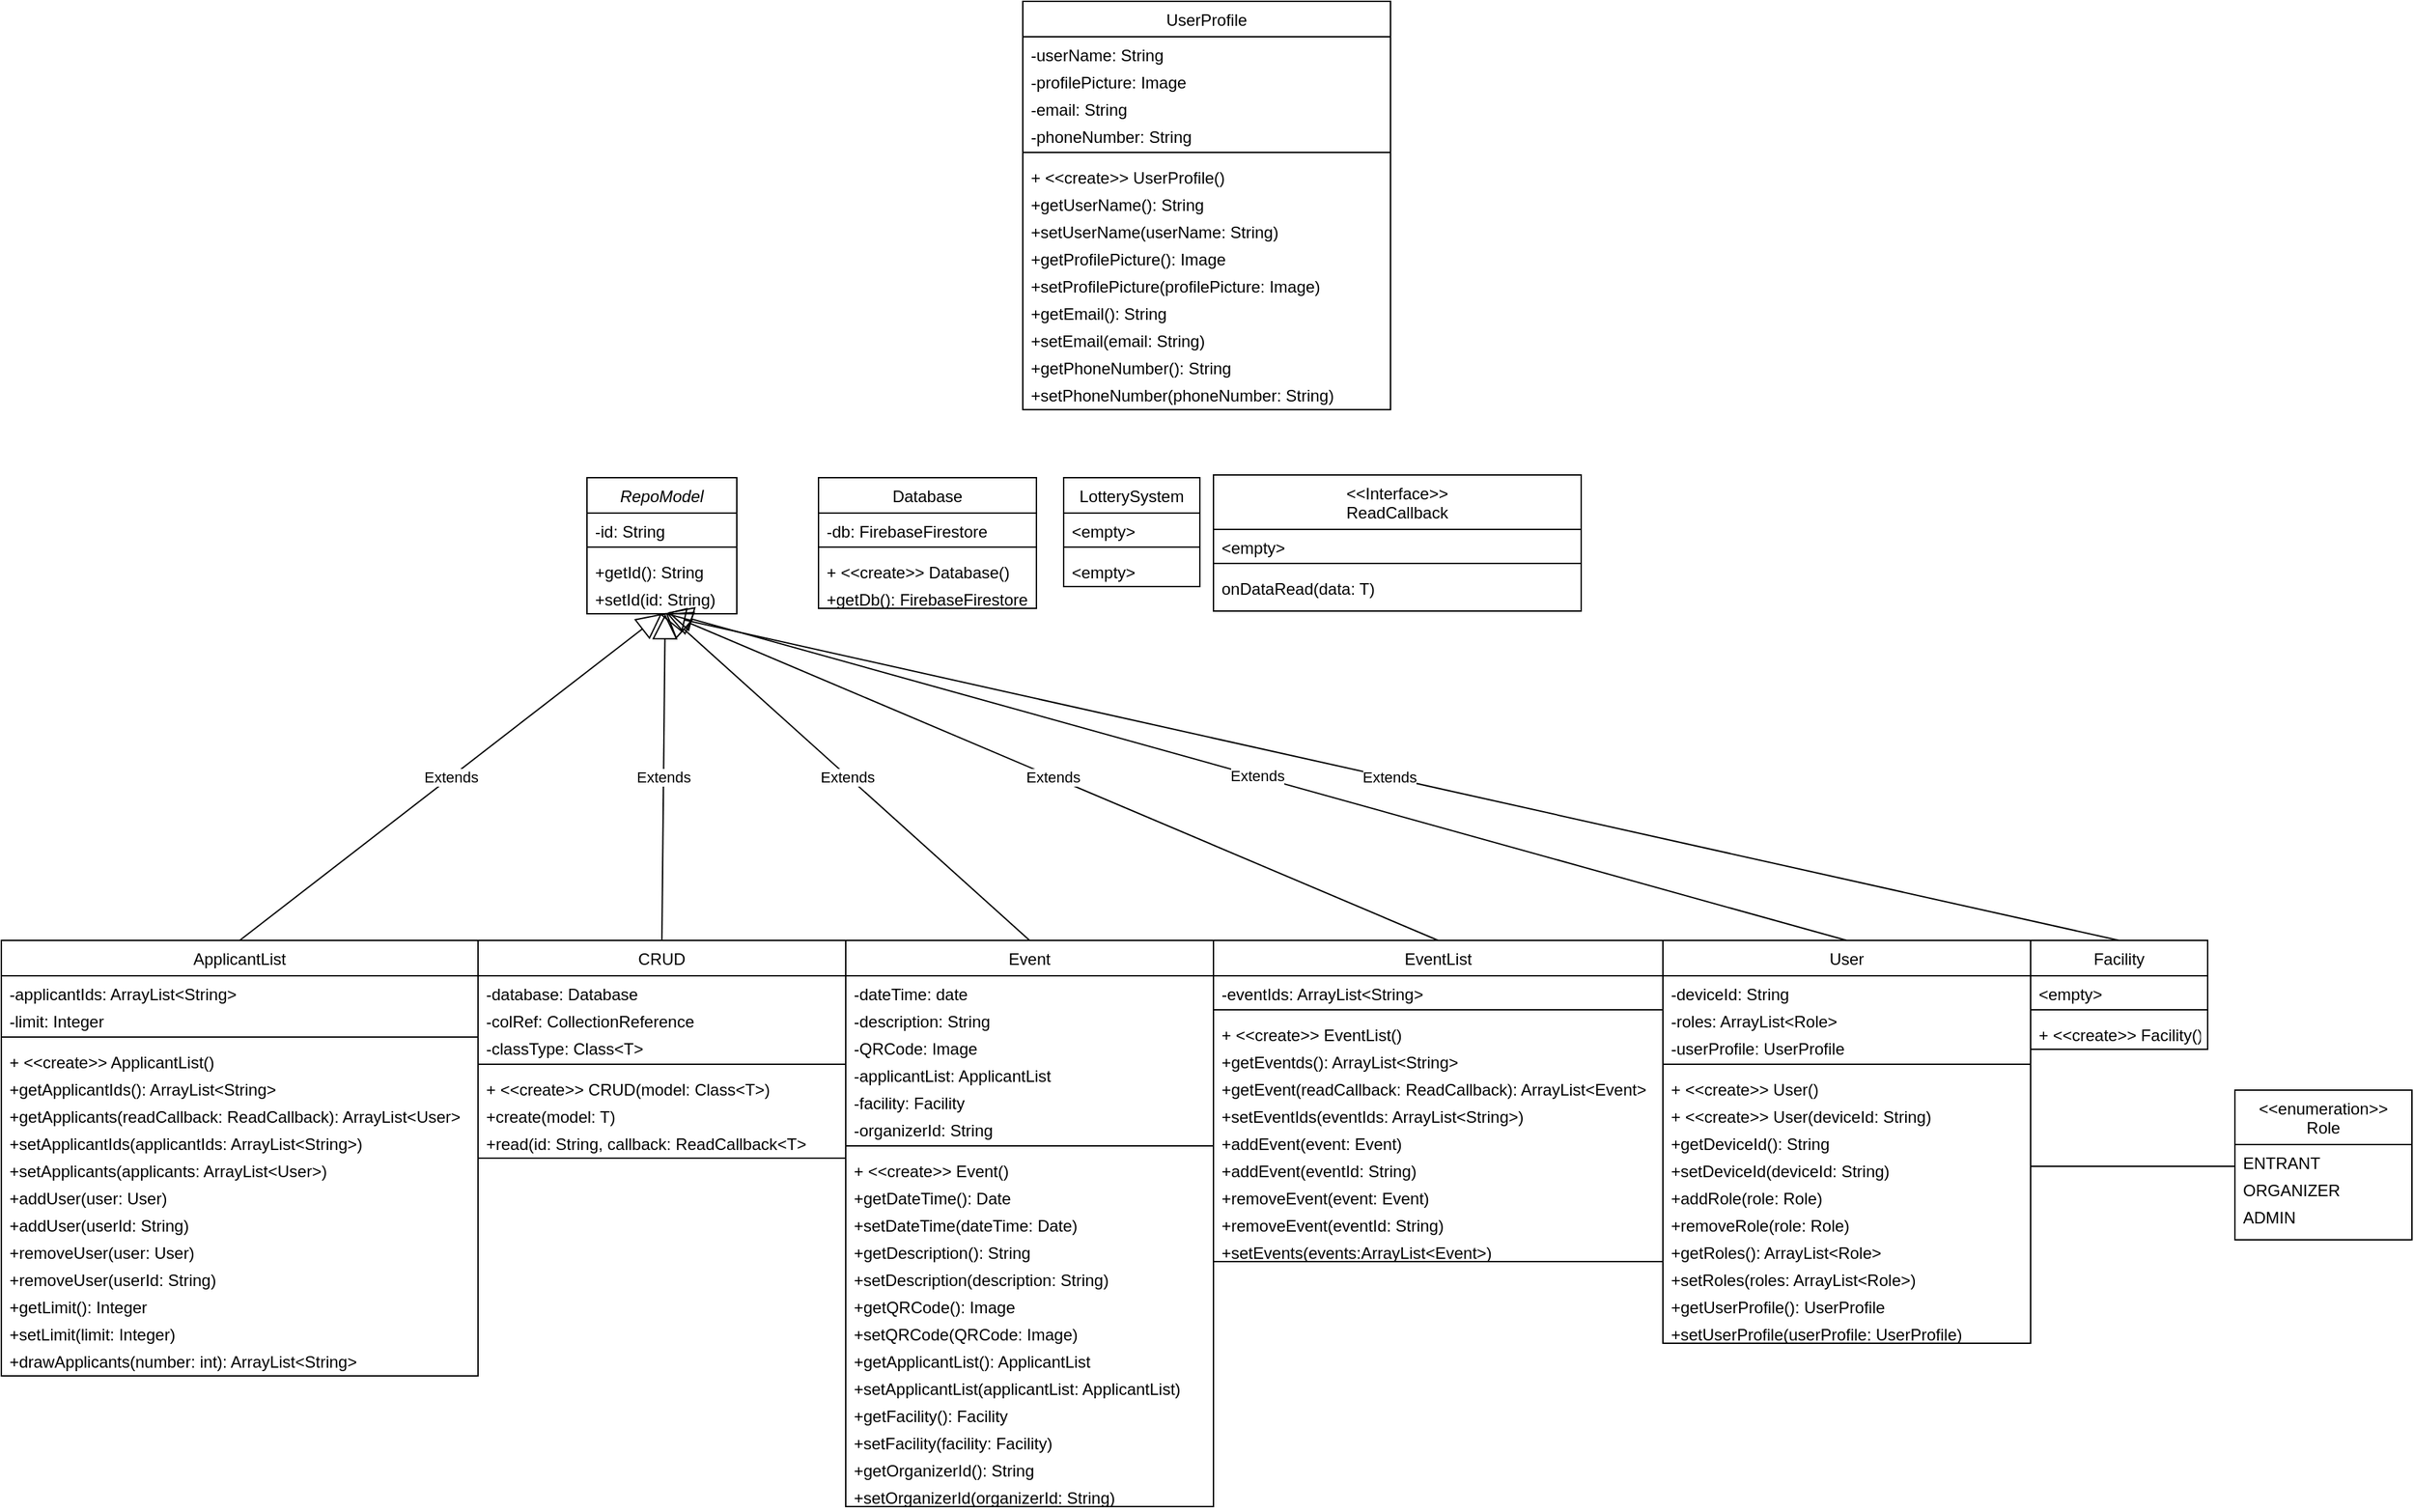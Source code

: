 <mxfile version="24.8.2">
  <diagram id="C5RBs43oDa-KdzZeNtuy" name="Page-1">
    <mxGraphModel dx="1864" dy="3417" grid="1" gridSize="10" guides="1" tooltips="1" connect="1" arrows="1" fold="1" page="1" pageScale="1" pageWidth="827" pageHeight="1169" math="0" shadow="0">
      <root>
        <mxCell id="WIyWlLk6GJQsqaUBKTNV-0" />
        <mxCell id="WIyWlLk6GJQsqaUBKTNV-1" parent="WIyWlLk6GJQsqaUBKTNV-0" />
        <mxCell id="zkfFHV4jXpPFQw0GAbJ--0" value="Event" style="swimlane;fontStyle=0;align=center;verticalAlign=top;childLayout=stackLayout;horizontal=1;startSize=26;horizontalStack=0;resizeParent=1;resizeLast=0;collapsible=1;marginBottom=0;rounded=0;shadow=0;strokeWidth=1;" parent="WIyWlLk6GJQsqaUBKTNV-1" vertex="1">
          <mxGeometry x="620" y="330" width="270" height="416" as="geometry">
            <mxRectangle x="230" y="140" width="160" height="26" as="alternateBounds" />
          </mxGeometry>
        </mxCell>
        <mxCell id="zkfFHV4jXpPFQw0GAbJ--1" value="-dateTime: date" style="text;align=left;verticalAlign=top;spacingLeft=4;spacingRight=4;overflow=hidden;rotatable=0;points=[[0,0.5],[1,0.5]];portConstraint=eastwest;rotation=0;" parent="zkfFHV4jXpPFQw0GAbJ--0" vertex="1">
          <mxGeometry y="26" width="270" height="20" as="geometry" />
        </mxCell>
        <mxCell id="zkfFHV4jXpPFQw0GAbJ--2" value="-description: String" style="text;align=left;verticalAlign=top;spacingLeft=4;spacingRight=4;overflow=hidden;rotatable=0;points=[[0,0.5],[1,0.5]];portConstraint=eastwest;rounded=0;shadow=0;html=0;" parent="zkfFHV4jXpPFQw0GAbJ--0" vertex="1">
          <mxGeometry y="46" width="270" height="20" as="geometry" />
        </mxCell>
        <mxCell id="zkfFHV4jXpPFQw0GAbJ--3" value="-QRCode: Image" style="text;align=left;verticalAlign=top;spacingLeft=4;spacingRight=4;overflow=hidden;rotatable=0;points=[[0,0.5],[1,0.5]];portConstraint=eastwest;rounded=0;shadow=0;html=0;" parent="zkfFHV4jXpPFQw0GAbJ--0" vertex="1">
          <mxGeometry y="66" width="270" height="20" as="geometry" />
        </mxCell>
        <mxCell id="EVhksR-xxD7aObuNKPsO-1" value="-applicantList: ApplicantList" style="text;align=left;verticalAlign=top;spacingLeft=4;spacingRight=4;overflow=hidden;rotatable=0;points=[[0,0.5],[1,0.5]];portConstraint=eastwest;rounded=0;shadow=0;html=0;rotation=0;" vertex="1" parent="zkfFHV4jXpPFQw0GAbJ--0">
          <mxGeometry y="86" width="270" height="20" as="geometry" />
        </mxCell>
        <mxCell id="EVhksR-xxD7aObuNKPsO-2" value="-facility: Facility" style="text;align=left;verticalAlign=top;spacingLeft=4;spacingRight=4;overflow=hidden;rotatable=0;points=[[0,0.5],[1,0.5]];portConstraint=eastwest;rounded=0;shadow=0;html=0;" vertex="1" parent="zkfFHV4jXpPFQw0GAbJ--0">
          <mxGeometry y="106" width="270" height="20" as="geometry" />
        </mxCell>
        <mxCell id="EVhksR-xxD7aObuNKPsO-3" value="-organizerId: String" style="text;align=left;verticalAlign=top;spacingLeft=4;spacingRight=4;overflow=hidden;rotatable=0;points=[[0,0.5],[1,0.5]];portConstraint=eastwest;rounded=0;shadow=0;html=0;" vertex="1" parent="zkfFHV4jXpPFQw0GAbJ--0">
          <mxGeometry y="126" width="270" height="20" as="geometry" />
        </mxCell>
        <mxCell id="zkfFHV4jXpPFQw0GAbJ--4" value="" style="line;html=1;strokeWidth=1;align=left;verticalAlign=middle;spacingTop=-1;spacingLeft=3;spacingRight=3;rotatable=0;labelPosition=right;points=[];portConstraint=eastwest;" parent="zkfFHV4jXpPFQw0GAbJ--0" vertex="1">
          <mxGeometry y="146" width="270" height="10" as="geometry" />
        </mxCell>
        <mxCell id="EVhksR-xxD7aObuNKPsO-249" value="+ &lt;&lt;create&gt;&gt; Event()" style="text;align=left;verticalAlign=top;spacingLeft=4;spacingRight=4;overflow=hidden;rotatable=0;points=[[0,0.5],[1,0.5]];portConstraint=eastwest;rotation=0;" vertex="1" parent="zkfFHV4jXpPFQw0GAbJ--0">
          <mxGeometry y="156" width="270" height="20" as="geometry" />
        </mxCell>
        <mxCell id="zkfFHV4jXpPFQw0GAbJ--5" value="+getDateTime(): Date" style="text;align=left;verticalAlign=top;spacingLeft=4;spacingRight=4;overflow=hidden;rotatable=0;points=[[0,0.5],[1,0.5]];portConstraint=eastwest;rotation=0;" parent="zkfFHV4jXpPFQw0GAbJ--0" vertex="1">
          <mxGeometry y="176" width="270" height="20" as="geometry" />
        </mxCell>
        <mxCell id="EVhksR-xxD7aObuNKPsO-4" value="+setDateTime(dateTime: Date)" style="text;align=left;verticalAlign=top;spacingLeft=4;spacingRight=4;overflow=hidden;rotatable=0;points=[[0,0.5],[1,0.5]];portConstraint=eastwest;rotation=0;" vertex="1" parent="zkfFHV4jXpPFQw0GAbJ--0">
          <mxGeometry y="196" width="270" height="20" as="geometry" />
        </mxCell>
        <mxCell id="EVhksR-xxD7aObuNKPsO-5" value="+getDescription(): String" style="text;align=left;verticalAlign=top;spacingLeft=4;spacingRight=4;overflow=hidden;rotatable=0;points=[[0,0.5],[1,0.5]];portConstraint=eastwest;rotation=0;" vertex="1" parent="zkfFHV4jXpPFQw0GAbJ--0">
          <mxGeometry y="216" width="270" height="20" as="geometry" />
        </mxCell>
        <mxCell id="EVhksR-xxD7aObuNKPsO-6" value="+setDescription(description: String)" style="text;align=left;verticalAlign=top;spacingLeft=4;spacingRight=4;overflow=hidden;rotatable=0;points=[[0,0.5],[1,0.5]];portConstraint=eastwest;rotation=0;" vertex="1" parent="zkfFHV4jXpPFQw0GAbJ--0">
          <mxGeometry y="236" width="270" height="20" as="geometry" />
        </mxCell>
        <mxCell id="EVhksR-xxD7aObuNKPsO-7" value="+getQRCode(): Image" style="text;align=left;verticalAlign=top;spacingLeft=4;spacingRight=4;overflow=hidden;rotatable=0;points=[[0,0.5],[1,0.5]];portConstraint=eastwest;rotation=0;" vertex="1" parent="zkfFHV4jXpPFQw0GAbJ--0">
          <mxGeometry y="256" width="270" height="20" as="geometry" />
        </mxCell>
        <mxCell id="EVhksR-xxD7aObuNKPsO-8" value="+setQRCode(QRCode: Image)" style="text;align=left;verticalAlign=top;spacingLeft=4;spacingRight=4;overflow=hidden;rotatable=0;points=[[0,0.5],[1,0.5]];portConstraint=eastwest;rotation=0;" vertex="1" parent="zkfFHV4jXpPFQw0GAbJ--0">
          <mxGeometry y="276" width="270" height="20" as="geometry" />
        </mxCell>
        <mxCell id="EVhksR-xxD7aObuNKPsO-9" value="+getApplicantList(): ApplicantList" style="text;align=left;verticalAlign=top;spacingLeft=4;spacingRight=4;overflow=hidden;rotatable=0;points=[[0,0.5],[1,0.5]];portConstraint=eastwest;rotation=0;" vertex="1" parent="zkfFHV4jXpPFQw0GAbJ--0">
          <mxGeometry y="296" width="270" height="20" as="geometry" />
        </mxCell>
        <mxCell id="EVhksR-xxD7aObuNKPsO-11" value="+setApplicantList(applicantList: ApplicantList)" style="text;align=left;verticalAlign=top;spacingLeft=4;spacingRight=4;overflow=hidden;rotatable=0;points=[[0,0.5],[1,0.5]];portConstraint=eastwest;rotation=0;" vertex="1" parent="zkfFHV4jXpPFQw0GAbJ--0">
          <mxGeometry y="316" width="270" height="20" as="geometry" />
        </mxCell>
        <mxCell id="EVhksR-xxD7aObuNKPsO-12" value="+getFacility(): Facility" style="text;align=left;verticalAlign=top;spacingLeft=4;spacingRight=4;overflow=hidden;rotatable=0;points=[[0,0.5],[1,0.5]];portConstraint=eastwest;rotation=0;" vertex="1" parent="zkfFHV4jXpPFQw0GAbJ--0">
          <mxGeometry y="336" width="270" height="20" as="geometry" />
        </mxCell>
        <mxCell id="EVhksR-xxD7aObuNKPsO-13" value="+setFacility(facility: Facility)" style="text;align=left;verticalAlign=top;spacingLeft=4;spacingRight=4;overflow=hidden;rotatable=0;points=[[0,0.5],[1,0.5]];portConstraint=eastwest;rotation=0;" vertex="1" parent="zkfFHV4jXpPFQw0GAbJ--0">
          <mxGeometry y="356" width="270" height="20" as="geometry" />
        </mxCell>
        <mxCell id="EVhksR-xxD7aObuNKPsO-14" value="+getOrganizerId(): String" style="text;align=left;verticalAlign=top;spacingLeft=4;spacingRight=4;overflow=hidden;rotatable=0;points=[[0,0.5],[1,0.5]];portConstraint=eastwest;rotation=0;" vertex="1" parent="zkfFHV4jXpPFQw0GAbJ--0">
          <mxGeometry y="376" width="270" height="20" as="geometry" />
        </mxCell>
        <mxCell id="EVhksR-xxD7aObuNKPsO-15" value="+setOrganizerId(organizerId: String)" style="text;align=left;verticalAlign=top;spacingLeft=4;spacingRight=4;overflow=hidden;rotatable=0;points=[[0,0.5],[1,0.5]];portConstraint=eastwest;rotation=0;" vertex="1" parent="zkfFHV4jXpPFQw0GAbJ--0">
          <mxGeometry y="396" width="270" height="20" as="geometry" />
        </mxCell>
        <mxCell id="EVhksR-xxD7aObuNKPsO-16" value="ApplicantList" style="swimlane;fontStyle=0;align=center;verticalAlign=top;childLayout=stackLayout;horizontal=1;startSize=26;horizontalStack=0;resizeParent=1;resizeLast=0;collapsible=1;marginBottom=0;rounded=0;shadow=0;strokeWidth=1;" vertex="1" parent="WIyWlLk6GJQsqaUBKTNV-1">
          <mxGeometry y="330" width="350" height="320" as="geometry">
            <mxRectangle x="230" y="140" width="160" height="26" as="alternateBounds" />
          </mxGeometry>
        </mxCell>
        <mxCell id="EVhksR-xxD7aObuNKPsO-17" value="-applicantIds: ArrayList&lt;String&gt;" style="text;align=left;verticalAlign=top;spacingLeft=4;spacingRight=4;overflow=hidden;rotatable=0;points=[[0,0.5],[1,0.5]];portConstraint=eastwest;rotation=0;" vertex="1" parent="EVhksR-xxD7aObuNKPsO-16">
          <mxGeometry y="26" width="350" height="20" as="geometry" />
        </mxCell>
        <mxCell id="EVhksR-xxD7aObuNKPsO-18" value="-limit: Integer" style="text;align=left;verticalAlign=top;spacingLeft=4;spacingRight=4;overflow=hidden;rotatable=0;points=[[0,0.5],[1,0.5]];portConstraint=eastwest;rounded=0;shadow=0;html=0;" vertex="1" parent="EVhksR-xxD7aObuNKPsO-16">
          <mxGeometry y="46" width="350" height="20" as="geometry" />
        </mxCell>
        <mxCell id="EVhksR-xxD7aObuNKPsO-23" value="" style="line;html=1;strokeWidth=1;align=left;verticalAlign=middle;spacingTop=-1;spacingLeft=3;spacingRight=3;rotatable=0;labelPosition=right;points=[];portConstraint=eastwest;" vertex="1" parent="EVhksR-xxD7aObuNKPsO-16">
          <mxGeometry y="66" width="350" height="10" as="geometry" />
        </mxCell>
        <mxCell id="EVhksR-xxD7aObuNKPsO-24" value="+ &lt;&lt;create&gt;&gt; ApplicantList()" style="text;align=left;verticalAlign=top;spacingLeft=4;spacingRight=4;overflow=hidden;rotatable=0;points=[[0,0.5],[1,0.5]];portConstraint=eastwest;rotation=0;" vertex="1" parent="EVhksR-xxD7aObuNKPsO-16">
          <mxGeometry y="76" width="350" height="20" as="geometry" />
        </mxCell>
        <mxCell id="EVhksR-xxD7aObuNKPsO-246" value="+getApplicantIds(): ArrayList&lt;String&gt;" style="text;align=left;verticalAlign=top;spacingLeft=4;spacingRight=4;overflow=hidden;rotatable=0;points=[[0,0.5],[1,0.5]];portConstraint=eastwest;rotation=0;" vertex="1" parent="EVhksR-xxD7aObuNKPsO-16">
          <mxGeometry y="96" width="350" height="20" as="geometry" />
        </mxCell>
        <mxCell id="EVhksR-xxD7aObuNKPsO-25" value="+getApplicants(readCallback: ReadCallback): ArrayList&lt;User&gt;" style="text;align=left;verticalAlign=top;spacingLeft=4;spacingRight=4;overflow=hidden;rotatable=0;points=[[0,0.5],[1,0.5]];portConstraint=eastwest;rotation=0;" vertex="1" parent="EVhksR-xxD7aObuNKPsO-16">
          <mxGeometry y="116" width="350" height="20" as="geometry" />
        </mxCell>
        <mxCell id="EVhksR-xxD7aObuNKPsO-26" value="+setApplicantIds(applicantIds: ArrayList&lt;String&gt;)" style="text;align=left;verticalAlign=top;spacingLeft=4;spacingRight=4;overflow=hidden;rotatable=0;points=[[0,0.5],[1,0.5]];portConstraint=eastwest;rotation=0;" vertex="1" parent="EVhksR-xxD7aObuNKPsO-16">
          <mxGeometry y="136" width="350" height="20" as="geometry" />
        </mxCell>
        <mxCell id="EVhksR-xxD7aObuNKPsO-27" value="+setApplicants(applicants: ArrayList&lt;User&gt;)" style="text;align=left;verticalAlign=top;spacingLeft=4;spacingRight=4;overflow=hidden;rotatable=0;points=[[0,0.5],[1,0.5]];portConstraint=eastwest;rotation=0;" vertex="1" parent="EVhksR-xxD7aObuNKPsO-16">
          <mxGeometry y="156" width="350" height="20" as="geometry" />
        </mxCell>
        <mxCell id="EVhksR-xxD7aObuNKPsO-28" value="+addUser(user: User)" style="text;align=left;verticalAlign=top;spacingLeft=4;spacingRight=4;overflow=hidden;rotatable=0;points=[[0,0.5],[1,0.5]];portConstraint=eastwest;rotation=0;" vertex="1" parent="EVhksR-xxD7aObuNKPsO-16">
          <mxGeometry y="176" width="350" height="20" as="geometry" />
        </mxCell>
        <mxCell id="EVhksR-xxD7aObuNKPsO-29" value="+addUser(userId: String)" style="text;align=left;verticalAlign=top;spacingLeft=4;spacingRight=4;overflow=hidden;rotatable=0;points=[[0,0.5],[1,0.5]];portConstraint=eastwest;rotation=0;" vertex="1" parent="EVhksR-xxD7aObuNKPsO-16">
          <mxGeometry y="196" width="350" height="20" as="geometry" />
        </mxCell>
        <mxCell id="EVhksR-xxD7aObuNKPsO-30" value="+removeUser(user: User)" style="text;align=left;verticalAlign=top;spacingLeft=4;spacingRight=4;overflow=hidden;rotatable=0;points=[[0,0.5],[1,0.5]];portConstraint=eastwest;rotation=0;" vertex="1" parent="EVhksR-xxD7aObuNKPsO-16">
          <mxGeometry y="216" width="350" height="20" as="geometry" />
        </mxCell>
        <mxCell id="EVhksR-xxD7aObuNKPsO-31" value="+removeUser(userId: String)" style="text;align=left;verticalAlign=top;spacingLeft=4;spacingRight=4;overflow=hidden;rotatable=0;points=[[0,0.5],[1,0.5]];portConstraint=eastwest;rotation=0;" vertex="1" parent="EVhksR-xxD7aObuNKPsO-16">
          <mxGeometry y="236" width="350" height="20" as="geometry" />
        </mxCell>
        <mxCell id="EVhksR-xxD7aObuNKPsO-32" value="+getLimit(): Integer" style="text;align=left;verticalAlign=top;spacingLeft=4;spacingRight=4;overflow=hidden;rotatable=0;points=[[0,0.5],[1,0.5]];portConstraint=eastwest;rotation=0;" vertex="1" parent="EVhksR-xxD7aObuNKPsO-16">
          <mxGeometry y="256" width="350" height="20" as="geometry" />
        </mxCell>
        <mxCell id="EVhksR-xxD7aObuNKPsO-33" value="+setLimit(limit: Integer)" style="text;align=left;verticalAlign=top;spacingLeft=4;spacingRight=4;overflow=hidden;rotatable=0;points=[[0,0.5],[1,0.5]];portConstraint=eastwest;rotation=0;" vertex="1" parent="EVhksR-xxD7aObuNKPsO-16">
          <mxGeometry y="276" width="350" height="20" as="geometry" />
        </mxCell>
        <mxCell id="EVhksR-xxD7aObuNKPsO-34" value="+drawApplicants(number: int): ArrayList&lt;String&gt;" style="text;align=left;verticalAlign=top;spacingLeft=4;spacingRight=4;overflow=hidden;rotatable=0;points=[[0,0.5],[1,0.5]];portConstraint=eastwest;rotation=0;" vertex="1" parent="EVhksR-xxD7aObuNKPsO-16">
          <mxGeometry y="296" width="350" height="20" as="geometry" />
        </mxCell>
        <mxCell id="EVhksR-xxD7aObuNKPsO-36" value="CRUD" style="swimlane;fontStyle=0;align=center;verticalAlign=top;childLayout=stackLayout;horizontal=1;startSize=26;horizontalStack=0;resizeParent=1;resizeLast=0;collapsible=1;marginBottom=0;rounded=0;shadow=0;strokeWidth=1;" vertex="1" parent="WIyWlLk6GJQsqaUBKTNV-1">
          <mxGeometry x="350" y="330" width="270" height="160" as="geometry">
            <mxRectangle x="230" y="140" width="160" height="26" as="alternateBounds" />
          </mxGeometry>
        </mxCell>
        <mxCell id="EVhksR-xxD7aObuNKPsO-37" value="-database: Database" style="text;align=left;verticalAlign=top;spacingLeft=4;spacingRight=4;overflow=hidden;rotatable=0;points=[[0,0.5],[1,0.5]];portConstraint=eastwest;rotation=0;" vertex="1" parent="EVhksR-xxD7aObuNKPsO-36">
          <mxGeometry y="26" width="270" height="20" as="geometry" />
        </mxCell>
        <mxCell id="EVhksR-xxD7aObuNKPsO-38" value="-colRef: CollectionReference" style="text;align=left;verticalAlign=top;spacingLeft=4;spacingRight=4;overflow=hidden;rotatable=0;points=[[0,0.5],[1,0.5]];portConstraint=eastwest;rounded=0;shadow=0;html=0;" vertex="1" parent="EVhksR-xxD7aObuNKPsO-36">
          <mxGeometry y="46" width="270" height="20" as="geometry" />
        </mxCell>
        <mxCell id="EVhksR-xxD7aObuNKPsO-39" value="-classType: Class&lt;T&gt;" style="text;align=left;verticalAlign=top;spacingLeft=4;spacingRight=4;overflow=hidden;rotatable=0;points=[[0,0.5],[1,0.5]];portConstraint=eastwest;rounded=0;shadow=0;html=0;" vertex="1" parent="EVhksR-xxD7aObuNKPsO-36">
          <mxGeometry y="66" width="270" height="20" as="geometry" />
        </mxCell>
        <mxCell id="EVhksR-xxD7aObuNKPsO-43" value="" style="line;html=1;strokeWidth=1;align=left;verticalAlign=middle;spacingTop=-1;spacingLeft=3;spacingRight=3;rotatable=0;labelPosition=right;points=[];portConstraint=eastwest;" vertex="1" parent="EVhksR-xxD7aObuNKPsO-36">
          <mxGeometry y="86" width="270" height="10" as="geometry" />
        </mxCell>
        <mxCell id="EVhksR-xxD7aObuNKPsO-247" value="+ &lt;&lt;create&gt;&gt; CRUD(model: Class&lt;T&gt;)" style="text;align=left;verticalAlign=top;spacingLeft=4;spacingRight=4;overflow=hidden;rotatable=0;points=[[0,0.5],[1,0.5]];portConstraint=eastwest;rotation=0;" vertex="1" parent="EVhksR-xxD7aObuNKPsO-36">
          <mxGeometry y="96" width="270" height="20" as="geometry" />
        </mxCell>
        <mxCell id="EVhksR-xxD7aObuNKPsO-44" value="+create(model: T)" style="text;align=left;verticalAlign=top;spacingLeft=4;spacingRight=4;overflow=hidden;rotatable=0;points=[[0,0.5],[1,0.5]];portConstraint=eastwest;rotation=0;" vertex="1" parent="EVhksR-xxD7aObuNKPsO-36">
          <mxGeometry y="116" width="270" height="20" as="geometry" />
        </mxCell>
        <mxCell id="EVhksR-xxD7aObuNKPsO-45" value="+read(id: String, callback: ReadCallback&lt;T&gt;" style="text;align=left;verticalAlign=top;spacingLeft=4;spacingRight=4;overflow=hidden;rotatable=0;points=[[0,0.5],[1,0.5]];portConstraint=eastwest;rotation=0;" vertex="1" parent="EVhksR-xxD7aObuNKPsO-36">
          <mxGeometry y="136" width="270" height="20" as="geometry" />
        </mxCell>
        <mxCell id="EVhksR-xxD7aObuNKPsO-56" value="Database" style="swimlane;fontStyle=0;align=center;verticalAlign=top;childLayout=stackLayout;horizontal=1;startSize=26;horizontalStack=0;resizeParent=1;resizeLast=0;collapsible=1;marginBottom=0;rounded=0;shadow=0;strokeWidth=1;" vertex="1" parent="WIyWlLk6GJQsqaUBKTNV-1">
          <mxGeometry x="600" y="-10" width="160" height="96" as="geometry">
            <mxRectangle x="230" y="140" width="160" height="26" as="alternateBounds" />
          </mxGeometry>
        </mxCell>
        <mxCell id="EVhksR-xxD7aObuNKPsO-57" value="-db: FirebaseFirestore" style="text;align=left;verticalAlign=top;spacingLeft=4;spacingRight=4;overflow=hidden;rotatable=0;points=[[0,0.5],[1,0.5]];portConstraint=eastwest;rotation=0;" vertex="1" parent="EVhksR-xxD7aObuNKPsO-56">
          <mxGeometry y="26" width="160" height="20" as="geometry" />
        </mxCell>
        <mxCell id="EVhksR-xxD7aObuNKPsO-63" value="" style="line;html=1;strokeWidth=1;align=left;verticalAlign=middle;spacingTop=-1;spacingLeft=3;spacingRight=3;rotatable=0;labelPosition=right;points=[];portConstraint=eastwest;" vertex="1" parent="EVhksR-xxD7aObuNKPsO-56">
          <mxGeometry y="46" width="160" height="10" as="geometry" />
        </mxCell>
        <mxCell id="EVhksR-xxD7aObuNKPsO-248" value="+ &lt;&lt;create&gt;&gt; Database()" style="text;align=left;verticalAlign=top;spacingLeft=4;spacingRight=4;overflow=hidden;rotatable=0;points=[[0,0.5],[1,0.5]];portConstraint=eastwest;rotation=0;" vertex="1" parent="EVhksR-xxD7aObuNKPsO-56">
          <mxGeometry y="56" width="160" height="20" as="geometry" />
        </mxCell>
        <mxCell id="EVhksR-xxD7aObuNKPsO-64" value="+getDb(): FirebaseFirestore" style="text;align=left;verticalAlign=top;spacingLeft=4;spacingRight=4;overflow=hidden;rotatable=0;points=[[0,0.5],[1,0.5]];portConstraint=eastwest;rotation=0;" vertex="1" parent="EVhksR-xxD7aObuNKPsO-56">
          <mxGeometry y="76" width="160" height="20" as="geometry" />
        </mxCell>
        <mxCell id="EVhksR-xxD7aObuNKPsO-76" value="EventList" style="swimlane;fontStyle=0;align=center;verticalAlign=top;childLayout=stackLayout;horizontal=1;startSize=26;horizontalStack=0;resizeParent=1;resizeLast=0;collapsible=1;marginBottom=0;rounded=0;shadow=0;strokeWidth=1;" vertex="1" parent="WIyWlLk6GJQsqaUBKTNV-1">
          <mxGeometry x="890" y="330" width="330" height="236" as="geometry">
            <mxRectangle x="230" y="140" width="160" height="26" as="alternateBounds" />
          </mxGeometry>
        </mxCell>
        <mxCell id="EVhksR-xxD7aObuNKPsO-77" value="-eventIds: ArrayList&lt;String&gt;" style="text;align=left;verticalAlign=top;spacingLeft=4;spacingRight=4;overflow=hidden;rotatable=0;points=[[0,0.5],[1,0.5]];portConstraint=eastwest;rotation=0;" vertex="1" parent="EVhksR-xxD7aObuNKPsO-76">
          <mxGeometry y="26" width="330" height="20" as="geometry" />
        </mxCell>
        <mxCell id="EVhksR-xxD7aObuNKPsO-83" value="" style="line;html=1;strokeWidth=1;align=left;verticalAlign=middle;spacingTop=-1;spacingLeft=3;spacingRight=3;rotatable=0;labelPosition=right;points=[];portConstraint=eastwest;" vertex="1" parent="EVhksR-xxD7aObuNKPsO-76">
          <mxGeometry y="46" width="330" height="10" as="geometry" />
        </mxCell>
        <mxCell id="EVhksR-xxD7aObuNKPsO-250" value="+ &lt;&lt;create&gt;&gt; EventList()" style="text;align=left;verticalAlign=top;spacingLeft=4;spacingRight=4;overflow=hidden;rotatable=0;points=[[0,0.5],[1,0.5]];portConstraint=eastwest;rotation=0;" vertex="1" parent="EVhksR-xxD7aObuNKPsO-76">
          <mxGeometry y="56" width="330" height="20" as="geometry" />
        </mxCell>
        <mxCell id="EVhksR-xxD7aObuNKPsO-84" value="+getEventds(): ArrayList&lt;String&gt; " style="text;align=left;verticalAlign=top;spacingLeft=4;spacingRight=4;overflow=hidden;rotatable=0;points=[[0,0.5],[1,0.5]];portConstraint=eastwest;rotation=0;" vertex="1" parent="EVhksR-xxD7aObuNKPsO-76">
          <mxGeometry y="76" width="330" height="20" as="geometry" />
        </mxCell>
        <mxCell id="EVhksR-xxD7aObuNKPsO-85" value="+getEvent(readCallback: ReadCallback): ArrayList&lt;Event&gt;" style="text;align=left;verticalAlign=top;spacingLeft=4;spacingRight=4;overflow=hidden;rotatable=0;points=[[0,0.5],[1,0.5]];portConstraint=eastwest;rotation=0;" vertex="1" parent="EVhksR-xxD7aObuNKPsO-76">
          <mxGeometry y="96" width="330" height="20" as="geometry" />
        </mxCell>
        <mxCell id="EVhksR-xxD7aObuNKPsO-86" value="+setEventIds(eventIds: ArrayList&lt;String&gt;)" style="text;align=left;verticalAlign=top;spacingLeft=4;spacingRight=4;overflow=hidden;rotatable=0;points=[[0,0.5],[1,0.5]];portConstraint=eastwest;rotation=0;" vertex="1" parent="EVhksR-xxD7aObuNKPsO-76">
          <mxGeometry y="116" width="330" height="20" as="geometry" />
        </mxCell>
        <mxCell id="EVhksR-xxD7aObuNKPsO-87" value="+addEvent(event: Event)" style="text;align=left;verticalAlign=top;spacingLeft=4;spacingRight=4;overflow=hidden;rotatable=0;points=[[0,0.5],[1,0.5]];portConstraint=eastwest;rotation=0;" vertex="1" parent="EVhksR-xxD7aObuNKPsO-76">
          <mxGeometry y="136" width="330" height="20" as="geometry" />
        </mxCell>
        <mxCell id="EVhksR-xxD7aObuNKPsO-88" value="+addEvent(eventId: String)" style="text;align=left;verticalAlign=top;spacingLeft=4;spacingRight=4;overflow=hidden;rotatable=0;points=[[0,0.5],[1,0.5]];portConstraint=eastwest;rotation=0;" vertex="1" parent="EVhksR-xxD7aObuNKPsO-76">
          <mxGeometry y="156" width="330" height="20" as="geometry" />
        </mxCell>
        <mxCell id="EVhksR-xxD7aObuNKPsO-89" value="+removeEvent(event: Event)" style="text;align=left;verticalAlign=top;spacingLeft=4;spacingRight=4;overflow=hidden;rotatable=0;points=[[0,0.5],[1,0.5]];portConstraint=eastwest;rotation=0;" vertex="1" parent="EVhksR-xxD7aObuNKPsO-76">
          <mxGeometry y="176" width="330" height="20" as="geometry" />
        </mxCell>
        <mxCell id="EVhksR-xxD7aObuNKPsO-90" value="+removeEvent(eventId: String)" style="text;align=left;verticalAlign=top;spacingLeft=4;spacingRight=4;overflow=hidden;rotatable=0;points=[[0,0.5],[1,0.5]];portConstraint=eastwest;rotation=0;" vertex="1" parent="EVhksR-xxD7aObuNKPsO-76">
          <mxGeometry y="196" width="330" height="20" as="geometry" />
        </mxCell>
        <mxCell id="EVhksR-xxD7aObuNKPsO-91" value="+setEvents(events:ArrayList&lt;Event&gt;)" style="text;align=left;verticalAlign=top;spacingLeft=4;spacingRight=4;overflow=hidden;rotatable=0;points=[[0,0.5],[1,0.5]];portConstraint=eastwest;rotation=0;" vertex="1" parent="EVhksR-xxD7aObuNKPsO-76">
          <mxGeometry y="216" width="330" height="20" as="geometry" />
        </mxCell>
        <mxCell id="EVhksR-xxD7aObuNKPsO-96" value="Facility" style="swimlane;fontStyle=0;align=center;verticalAlign=top;childLayout=stackLayout;horizontal=1;startSize=26;horizontalStack=0;resizeParent=1;resizeLast=0;collapsible=1;marginBottom=0;rounded=0;shadow=0;strokeWidth=1;" vertex="1" parent="WIyWlLk6GJQsqaUBKTNV-1">
          <mxGeometry x="1490" y="330" width="130" height="80" as="geometry">
            <mxRectangle x="230" y="140" width="160" height="26" as="alternateBounds" />
          </mxGeometry>
        </mxCell>
        <mxCell id="EVhksR-xxD7aObuNKPsO-97" value="&lt;empty&gt;" style="text;align=left;verticalAlign=top;spacingLeft=4;spacingRight=4;overflow=hidden;rotatable=0;points=[[0,0.5],[1,0.5]];portConstraint=eastwest;rotation=0;" vertex="1" parent="EVhksR-xxD7aObuNKPsO-96">
          <mxGeometry y="26" width="130" height="20" as="geometry" />
        </mxCell>
        <mxCell id="EVhksR-xxD7aObuNKPsO-103" value="" style="line;html=1;strokeWidth=1;align=left;verticalAlign=middle;spacingTop=-1;spacingLeft=3;spacingRight=3;rotatable=0;labelPosition=right;points=[];portConstraint=eastwest;" vertex="1" parent="EVhksR-xxD7aObuNKPsO-96">
          <mxGeometry y="46" width="130" height="10" as="geometry" />
        </mxCell>
        <mxCell id="EVhksR-xxD7aObuNKPsO-113" value="+ &lt;&lt;create&gt;&gt; Facility()" style="text;align=left;verticalAlign=top;spacingLeft=4;spacingRight=4;overflow=hidden;rotatable=0;points=[[0,0.5],[1,0.5]];portConstraint=eastwest;rotation=0;" vertex="1" parent="EVhksR-xxD7aObuNKPsO-96">
          <mxGeometry y="56" width="130" height="20" as="geometry" />
        </mxCell>
        <mxCell id="EVhksR-xxD7aObuNKPsO-136" value="LotterySystem" style="swimlane;fontStyle=0;align=center;verticalAlign=top;childLayout=stackLayout;horizontal=1;startSize=26;horizontalStack=0;resizeParent=1;resizeLast=0;collapsible=1;marginBottom=0;rounded=0;shadow=0;strokeWidth=1;" vertex="1" parent="WIyWlLk6GJQsqaUBKTNV-1">
          <mxGeometry x="780" y="-10" width="100" height="80" as="geometry">
            <mxRectangle x="230" y="140" width="160" height="26" as="alternateBounds" />
          </mxGeometry>
        </mxCell>
        <mxCell id="EVhksR-xxD7aObuNKPsO-137" value="&lt;empty&gt;" style="text;align=left;verticalAlign=top;spacingLeft=4;spacingRight=4;overflow=hidden;rotatable=0;points=[[0,0.5],[1,0.5]];portConstraint=eastwest;rotation=0;" vertex="1" parent="EVhksR-xxD7aObuNKPsO-136">
          <mxGeometry y="26" width="100" height="20" as="geometry" />
        </mxCell>
        <mxCell id="EVhksR-xxD7aObuNKPsO-138" value="" style="line;html=1;strokeWidth=1;align=left;verticalAlign=middle;spacingTop=-1;spacingLeft=3;spacingRight=3;rotatable=0;labelPosition=right;points=[];portConstraint=eastwest;" vertex="1" parent="EVhksR-xxD7aObuNKPsO-136">
          <mxGeometry y="46" width="100" height="10" as="geometry" />
        </mxCell>
        <mxCell id="EVhksR-xxD7aObuNKPsO-139" value="&lt;empty&gt;" style="text;align=left;verticalAlign=top;spacingLeft=4;spacingRight=4;overflow=hidden;rotatable=0;points=[[0,0.5],[1,0.5]];portConstraint=eastwest;rotation=0;" vertex="1" parent="EVhksR-xxD7aObuNKPsO-136">
          <mxGeometry y="56" width="100" height="20" as="geometry" />
        </mxCell>
        <mxCell id="EVhksR-xxD7aObuNKPsO-140" value="&lt;&lt;Interface&gt;&gt;&#xa;ReadCallback" style="swimlane;fontStyle=0;align=center;verticalAlign=top;childLayout=stackLayout;horizontal=1;startSize=40;horizontalStack=0;resizeParent=1;resizeLast=0;collapsible=1;marginBottom=0;rounded=0;shadow=0;strokeWidth=1;" vertex="1" parent="WIyWlLk6GJQsqaUBKTNV-1">
          <mxGeometry x="890" y="-12" width="270" height="100" as="geometry">
            <mxRectangle x="230" y="140" width="160" height="26" as="alternateBounds" />
          </mxGeometry>
        </mxCell>
        <mxCell id="EVhksR-xxD7aObuNKPsO-142" value="&lt;empty&gt;" style="text;align=left;verticalAlign=top;spacingLeft=4;spacingRight=4;overflow=hidden;rotatable=0;points=[[0,0.5],[1,0.5]];portConstraint=eastwest;rounded=0;shadow=0;html=0;" vertex="1" parent="EVhksR-xxD7aObuNKPsO-140">
          <mxGeometry y="40" width="270" height="20" as="geometry" />
        </mxCell>
        <mxCell id="EVhksR-xxD7aObuNKPsO-147" value="" style="line;html=1;strokeWidth=1;align=left;verticalAlign=middle;spacingTop=-1;spacingLeft=3;spacingRight=3;rotatable=0;labelPosition=right;points=[];portConstraint=eastwest;" vertex="1" parent="EVhksR-xxD7aObuNKPsO-140">
          <mxGeometry y="60" width="270" height="10" as="geometry" />
        </mxCell>
        <mxCell id="EVhksR-xxD7aObuNKPsO-148" value="onDataRead(data: T)" style="text;align=left;verticalAlign=top;spacingLeft=4;spacingRight=4;overflow=hidden;rotatable=0;points=[[0,0.5],[1,0.5]];portConstraint=eastwest;rotation=0;" vertex="1" parent="EVhksR-xxD7aObuNKPsO-140">
          <mxGeometry y="70" width="270" height="20" as="geometry" />
        </mxCell>
        <mxCell id="EVhksR-xxD7aObuNKPsO-160" value="RepoModel" style="swimlane;fontStyle=2;align=center;verticalAlign=top;childLayout=stackLayout;horizontal=1;startSize=26;horizontalStack=0;resizeParent=1;resizeLast=0;collapsible=1;marginBottom=0;rounded=0;shadow=0;strokeWidth=1;" vertex="1" parent="WIyWlLk6GJQsqaUBKTNV-1">
          <mxGeometry x="430" y="-10" width="110" height="100" as="geometry">
            <mxRectangle x="230" y="140" width="160" height="26" as="alternateBounds" />
          </mxGeometry>
        </mxCell>
        <mxCell id="EVhksR-xxD7aObuNKPsO-161" value="-id: String" style="text;align=left;verticalAlign=top;spacingLeft=4;spacingRight=4;overflow=hidden;rotatable=0;points=[[0,0.5],[1,0.5]];portConstraint=eastwest;rotation=0;" vertex="1" parent="EVhksR-xxD7aObuNKPsO-160">
          <mxGeometry y="26" width="110" height="20" as="geometry" />
        </mxCell>
        <mxCell id="EVhksR-xxD7aObuNKPsO-167" value="" style="line;html=1;strokeWidth=1;align=left;verticalAlign=middle;spacingTop=-1;spacingLeft=3;spacingRight=3;rotatable=0;labelPosition=right;points=[];portConstraint=eastwest;" vertex="1" parent="EVhksR-xxD7aObuNKPsO-160">
          <mxGeometry y="46" width="110" height="10" as="geometry" />
        </mxCell>
        <mxCell id="EVhksR-xxD7aObuNKPsO-168" value="+getId(): String" style="text;align=left;verticalAlign=top;spacingLeft=4;spacingRight=4;overflow=hidden;rotatable=0;points=[[0,0.5],[1,0.5]];portConstraint=eastwest;rotation=0;" vertex="1" parent="EVhksR-xxD7aObuNKPsO-160">
          <mxGeometry y="56" width="110" height="20" as="geometry" />
        </mxCell>
        <mxCell id="EVhksR-xxD7aObuNKPsO-169" value="+setId(id: String)" style="text;align=left;verticalAlign=top;spacingLeft=4;spacingRight=4;overflow=hidden;rotatable=0;points=[[0,0.5],[1,0.5]];portConstraint=eastwest;rotation=0;" vertex="1" parent="EVhksR-xxD7aObuNKPsO-160">
          <mxGeometry y="76" width="110" height="20" as="geometry" />
        </mxCell>
        <mxCell id="EVhksR-xxD7aObuNKPsO-200" value="&lt;&lt;enumeration&gt;&gt;&#xa;Role" style="swimlane;fontStyle=0;align=center;verticalAlign=top;childLayout=stackLayout;horizontal=1;startSize=40;horizontalStack=0;resizeParent=1;resizeLast=0;collapsible=1;marginBottom=0;rounded=0;shadow=0;strokeWidth=1;" vertex="1" parent="WIyWlLk6GJQsqaUBKTNV-1">
          <mxGeometry x="1640" y="440" width="130" height="110" as="geometry">
            <mxRectangle x="230" y="140" width="160" height="26" as="alternateBounds" />
          </mxGeometry>
        </mxCell>
        <mxCell id="EVhksR-xxD7aObuNKPsO-201" value="ENTRANT" style="text;align=left;verticalAlign=top;spacingLeft=4;spacingRight=4;overflow=hidden;rotatable=0;points=[[0,0.5],[1,0.5]];portConstraint=eastwest;rounded=0;shadow=0;html=0;" vertex="1" parent="EVhksR-xxD7aObuNKPsO-200">
          <mxGeometry y="40" width="130" height="20" as="geometry" />
        </mxCell>
        <mxCell id="EVhksR-xxD7aObuNKPsO-204" value="ORGANIZER" style="text;align=left;verticalAlign=top;spacingLeft=4;spacingRight=4;overflow=hidden;rotatable=0;points=[[0,0.5],[1,0.5]];portConstraint=eastwest;rounded=0;shadow=0;html=0;" vertex="1" parent="EVhksR-xxD7aObuNKPsO-200">
          <mxGeometry y="60" width="130" height="20" as="geometry" />
        </mxCell>
        <mxCell id="EVhksR-xxD7aObuNKPsO-205" value="ADMIN" style="text;align=left;verticalAlign=top;spacingLeft=4;spacingRight=4;overflow=hidden;rotatable=0;points=[[0,0.5],[1,0.5]];portConstraint=eastwest;rounded=0;shadow=0;html=0;" vertex="1" parent="EVhksR-xxD7aObuNKPsO-200">
          <mxGeometry y="80" width="130" height="20" as="geometry" />
        </mxCell>
        <mxCell id="EVhksR-xxD7aObuNKPsO-206" value="User" style="swimlane;fontStyle=0;align=center;verticalAlign=top;childLayout=stackLayout;horizontal=1;startSize=26;horizontalStack=0;resizeParent=1;resizeLast=0;collapsible=1;marginBottom=0;rounded=0;shadow=0;strokeWidth=1;" vertex="1" parent="WIyWlLk6GJQsqaUBKTNV-1">
          <mxGeometry x="1220" y="330" width="270" height="296" as="geometry">
            <mxRectangle x="230" y="140" width="160" height="26" as="alternateBounds" />
          </mxGeometry>
        </mxCell>
        <mxCell id="EVhksR-xxD7aObuNKPsO-207" value="-deviceId: String" style="text;align=left;verticalAlign=top;spacingLeft=4;spacingRight=4;overflow=hidden;rotatable=0;points=[[0,0.5],[1,0.5]];portConstraint=eastwest;rotation=0;" vertex="1" parent="EVhksR-xxD7aObuNKPsO-206">
          <mxGeometry y="26" width="270" height="20" as="geometry" />
        </mxCell>
        <mxCell id="EVhksR-xxD7aObuNKPsO-208" value="-roles: ArrayList&lt;Role&gt;" style="text;align=left;verticalAlign=top;spacingLeft=4;spacingRight=4;overflow=hidden;rotatable=0;points=[[0,0.5],[1,0.5]];portConstraint=eastwest;rounded=0;shadow=0;html=0;" vertex="1" parent="EVhksR-xxD7aObuNKPsO-206">
          <mxGeometry y="46" width="270" height="20" as="geometry" />
        </mxCell>
        <mxCell id="EVhksR-xxD7aObuNKPsO-209" value="-userProfile: UserProfile" style="text;align=left;verticalAlign=top;spacingLeft=4;spacingRight=4;overflow=hidden;rotatable=0;points=[[0,0.5],[1,0.5]];portConstraint=eastwest;rounded=0;shadow=0;html=0;" vertex="1" parent="EVhksR-xxD7aObuNKPsO-206">
          <mxGeometry y="66" width="270" height="20" as="geometry" />
        </mxCell>
        <mxCell id="EVhksR-xxD7aObuNKPsO-213" value="" style="line;html=1;strokeWidth=1;align=left;verticalAlign=middle;spacingTop=-1;spacingLeft=3;spacingRight=3;rotatable=0;labelPosition=right;points=[];portConstraint=eastwest;" vertex="1" parent="EVhksR-xxD7aObuNKPsO-206">
          <mxGeometry y="86" width="270" height="10" as="geometry" />
        </mxCell>
        <mxCell id="EVhksR-xxD7aObuNKPsO-252" value="+ &lt;&lt;create&gt;&gt; User()" style="text;align=left;verticalAlign=top;spacingLeft=4;spacingRight=4;overflow=hidden;rotatable=0;points=[[0,0.5],[1,0.5]];portConstraint=eastwest;rotation=0;" vertex="1" parent="EVhksR-xxD7aObuNKPsO-206">
          <mxGeometry y="96" width="270" height="20" as="geometry" />
        </mxCell>
        <mxCell id="EVhksR-xxD7aObuNKPsO-214" value="+ &lt;&lt;create&gt;&gt; User(deviceId: String)" style="text;align=left;verticalAlign=top;spacingLeft=4;spacingRight=4;overflow=hidden;rotatable=0;points=[[0,0.5],[1,0.5]];portConstraint=eastwest;rotation=0;" vertex="1" parent="EVhksR-xxD7aObuNKPsO-206">
          <mxGeometry y="116" width="270" height="20" as="geometry" />
        </mxCell>
        <mxCell id="EVhksR-xxD7aObuNKPsO-251" value="+getDeviceId(): String" style="text;align=left;verticalAlign=top;spacingLeft=4;spacingRight=4;overflow=hidden;rotatable=0;points=[[0,0.5],[1,0.5]];portConstraint=eastwest;rotation=0;" vertex="1" parent="EVhksR-xxD7aObuNKPsO-206">
          <mxGeometry y="136" width="270" height="20" as="geometry" />
        </mxCell>
        <mxCell id="EVhksR-xxD7aObuNKPsO-215" value="+setDeviceId(deviceId: String)" style="text;align=left;verticalAlign=top;spacingLeft=4;spacingRight=4;overflow=hidden;rotatable=0;points=[[0,0.5],[1,0.5]];portConstraint=eastwest;rotation=0;" vertex="1" parent="EVhksR-xxD7aObuNKPsO-206">
          <mxGeometry y="156" width="270" height="20" as="geometry" />
        </mxCell>
        <mxCell id="EVhksR-xxD7aObuNKPsO-216" value="+addRole(role: Role)" style="text;align=left;verticalAlign=top;spacingLeft=4;spacingRight=4;overflow=hidden;rotatable=0;points=[[0,0.5],[1,0.5]];portConstraint=eastwest;rotation=0;" vertex="1" parent="EVhksR-xxD7aObuNKPsO-206">
          <mxGeometry y="176" width="270" height="20" as="geometry" />
        </mxCell>
        <mxCell id="EVhksR-xxD7aObuNKPsO-217" value="+removeRole(role: Role)" style="text;align=left;verticalAlign=top;spacingLeft=4;spacingRight=4;overflow=hidden;rotatable=0;points=[[0,0.5],[1,0.5]];portConstraint=eastwest;rotation=0;" vertex="1" parent="EVhksR-xxD7aObuNKPsO-206">
          <mxGeometry y="196" width="270" height="20" as="geometry" />
        </mxCell>
        <mxCell id="EVhksR-xxD7aObuNKPsO-218" value="+getRoles(): ArrayList&lt;Role&gt;" style="text;align=left;verticalAlign=top;spacingLeft=4;spacingRight=4;overflow=hidden;rotatable=0;points=[[0,0.5],[1,0.5]];portConstraint=eastwest;rotation=0;" vertex="1" parent="EVhksR-xxD7aObuNKPsO-206">
          <mxGeometry y="216" width="270" height="20" as="geometry" />
        </mxCell>
        <mxCell id="EVhksR-xxD7aObuNKPsO-219" value="+setRoles(roles: ArrayList&lt;Role&gt;)" style="text;align=left;verticalAlign=top;spacingLeft=4;spacingRight=4;overflow=hidden;rotatable=0;points=[[0,0.5],[1,0.5]];portConstraint=eastwest;rotation=0;" vertex="1" parent="EVhksR-xxD7aObuNKPsO-206">
          <mxGeometry y="236" width="270" height="20" as="geometry" />
        </mxCell>
        <mxCell id="EVhksR-xxD7aObuNKPsO-220" value="+getUserProfile(): UserProfile" style="text;align=left;verticalAlign=top;spacingLeft=4;spacingRight=4;overflow=hidden;rotatable=0;points=[[0,0.5],[1,0.5]];portConstraint=eastwest;rotation=0;" vertex="1" parent="EVhksR-xxD7aObuNKPsO-206">
          <mxGeometry y="256" width="270" height="20" as="geometry" />
        </mxCell>
        <mxCell id="EVhksR-xxD7aObuNKPsO-221" value="+setUserProfile(userProfile: UserProfile)" style="text;align=left;verticalAlign=top;spacingLeft=4;spacingRight=4;overflow=hidden;rotatable=0;points=[[0,0.5],[1,0.5]];portConstraint=eastwest;rotation=0;" vertex="1" parent="EVhksR-xxD7aObuNKPsO-206">
          <mxGeometry y="276" width="270" height="20" as="geometry" />
        </mxCell>
        <mxCell id="EVhksR-xxD7aObuNKPsO-226" value="UserProfile" style="swimlane;fontStyle=0;align=center;verticalAlign=top;childLayout=stackLayout;horizontal=1;startSize=26;horizontalStack=0;resizeParent=1;resizeLast=0;collapsible=1;marginBottom=0;rounded=0;shadow=0;strokeWidth=1;" vertex="1" parent="WIyWlLk6GJQsqaUBKTNV-1">
          <mxGeometry x="750" y="-360" width="270" height="300" as="geometry">
            <mxRectangle x="230" y="140" width="160" height="26" as="alternateBounds" />
          </mxGeometry>
        </mxCell>
        <mxCell id="EVhksR-xxD7aObuNKPsO-227" value="-userName: String" style="text;align=left;verticalAlign=top;spacingLeft=4;spacingRight=4;overflow=hidden;rotatable=0;points=[[0,0.5],[1,0.5]];portConstraint=eastwest;rotation=0;" vertex="1" parent="EVhksR-xxD7aObuNKPsO-226">
          <mxGeometry y="26" width="270" height="20" as="geometry" />
        </mxCell>
        <mxCell id="EVhksR-xxD7aObuNKPsO-228" value="-profilePicture: Image" style="text;align=left;verticalAlign=top;spacingLeft=4;spacingRight=4;overflow=hidden;rotatable=0;points=[[0,0.5],[1,0.5]];portConstraint=eastwest;rounded=0;shadow=0;html=0;" vertex="1" parent="EVhksR-xxD7aObuNKPsO-226">
          <mxGeometry y="46" width="270" height="20" as="geometry" />
        </mxCell>
        <mxCell id="EVhksR-xxD7aObuNKPsO-229" value="-email: String" style="text;align=left;verticalAlign=top;spacingLeft=4;spacingRight=4;overflow=hidden;rotatable=0;points=[[0,0.5],[1,0.5]];portConstraint=eastwest;rounded=0;shadow=0;html=0;" vertex="1" parent="EVhksR-xxD7aObuNKPsO-226">
          <mxGeometry y="66" width="270" height="20" as="geometry" />
        </mxCell>
        <mxCell id="EVhksR-xxD7aObuNKPsO-230" value="-phoneNumber: String" style="text;align=left;verticalAlign=top;spacingLeft=4;spacingRight=4;overflow=hidden;rotatable=0;points=[[0,0.5],[1,0.5]];portConstraint=eastwest;rounded=0;shadow=0;html=0;rotation=0;" vertex="1" parent="EVhksR-xxD7aObuNKPsO-226">
          <mxGeometry y="86" width="270" height="20" as="geometry" />
        </mxCell>
        <mxCell id="EVhksR-xxD7aObuNKPsO-233" value="" style="line;html=1;strokeWidth=1;align=left;verticalAlign=middle;spacingTop=-1;spacingLeft=3;spacingRight=3;rotatable=0;labelPosition=right;points=[];portConstraint=eastwest;" vertex="1" parent="EVhksR-xxD7aObuNKPsO-226">
          <mxGeometry y="106" width="270" height="10" as="geometry" />
        </mxCell>
        <mxCell id="EVhksR-xxD7aObuNKPsO-234" value="+ &lt;&lt;create&gt;&gt; UserProfile()" style="text;align=left;verticalAlign=top;spacingLeft=4;spacingRight=4;overflow=hidden;rotatable=0;points=[[0,0.5],[1,0.5]];portConstraint=eastwest;rotation=0;" vertex="1" parent="EVhksR-xxD7aObuNKPsO-226">
          <mxGeometry y="116" width="270" height="20" as="geometry" />
        </mxCell>
        <mxCell id="EVhksR-xxD7aObuNKPsO-235" value="+getUserName(): String" style="text;align=left;verticalAlign=top;spacingLeft=4;spacingRight=4;overflow=hidden;rotatable=0;points=[[0,0.5],[1,0.5]];portConstraint=eastwest;rotation=0;" vertex="1" parent="EVhksR-xxD7aObuNKPsO-226">
          <mxGeometry y="136" width="270" height="20" as="geometry" />
        </mxCell>
        <mxCell id="EVhksR-xxD7aObuNKPsO-236" value="+setUserName(userName: String)" style="text;align=left;verticalAlign=top;spacingLeft=4;spacingRight=4;overflow=hidden;rotatable=0;points=[[0,0.5],[1,0.5]];portConstraint=eastwest;rotation=0;" vertex="1" parent="EVhksR-xxD7aObuNKPsO-226">
          <mxGeometry y="156" width="270" height="20" as="geometry" />
        </mxCell>
        <mxCell id="EVhksR-xxD7aObuNKPsO-237" value="+getProfilePicture(): Image" style="text;align=left;verticalAlign=top;spacingLeft=4;spacingRight=4;overflow=hidden;rotatable=0;points=[[0,0.5],[1,0.5]];portConstraint=eastwest;rotation=0;" vertex="1" parent="EVhksR-xxD7aObuNKPsO-226">
          <mxGeometry y="176" width="270" height="20" as="geometry" />
        </mxCell>
        <mxCell id="EVhksR-xxD7aObuNKPsO-238" value="+setProfilePicture(profilePicture: Image)" style="text;align=left;verticalAlign=top;spacingLeft=4;spacingRight=4;overflow=hidden;rotatable=0;points=[[0,0.5],[1,0.5]];portConstraint=eastwest;rotation=0;" vertex="1" parent="EVhksR-xxD7aObuNKPsO-226">
          <mxGeometry y="196" width="270" height="20" as="geometry" />
        </mxCell>
        <mxCell id="EVhksR-xxD7aObuNKPsO-239" value="+getEmail(): String" style="text;align=left;verticalAlign=top;spacingLeft=4;spacingRight=4;overflow=hidden;rotatable=0;points=[[0,0.5],[1,0.5]];portConstraint=eastwest;rotation=0;" vertex="1" parent="EVhksR-xxD7aObuNKPsO-226">
          <mxGeometry y="216" width="270" height="20" as="geometry" />
        </mxCell>
        <mxCell id="EVhksR-xxD7aObuNKPsO-240" value="+setEmail(email: String)" style="text;align=left;verticalAlign=top;spacingLeft=4;spacingRight=4;overflow=hidden;rotatable=0;points=[[0,0.5],[1,0.5]];portConstraint=eastwest;rotation=0;" vertex="1" parent="EVhksR-xxD7aObuNKPsO-226">
          <mxGeometry y="236" width="270" height="20" as="geometry" />
        </mxCell>
        <mxCell id="EVhksR-xxD7aObuNKPsO-241" value="+getPhoneNumber(): String" style="text;align=left;verticalAlign=top;spacingLeft=4;spacingRight=4;overflow=hidden;rotatable=0;points=[[0,0.5],[1,0.5]];portConstraint=eastwest;rotation=0;" vertex="1" parent="EVhksR-xxD7aObuNKPsO-226">
          <mxGeometry y="256" width="270" height="20" as="geometry" />
        </mxCell>
        <mxCell id="EVhksR-xxD7aObuNKPsO-242" value="+setPhoneNumber(phoneNumber: String)" style="text;align=left;verticalAlign=top;spacingLeft=4;spacingRight=4;overflow=hidden;rotatable=0;points=[[0,0.5],[1,0.5]];portConstraint=eastwest;rotation=0;" vertex="1" parent="EVhksR-xxD7aObuNKPsO-226">
          <mxGeometry y="276" width="270" height="20" as="geometry" />
        </mxCell>
        <mxCell id="EVhksR-xxD7aObuNKPsO-253" value="Extends" style="endArrow=block;endSize=16;endFill=0;html=1;rounded=0;exitX=0.5;exitY=0;exitDx=0;exitDy=0;entryX=0.5;entryY=1;entryDx=0;entryDy=0;" edge="1" parent="WIyWlLk6GJQsqaUBKTNV-1" source="EVhksR-xxD7aObuNKPsO-16" target="EVhksR-xxD7aObuNKPsO-160">
          <mxGeometry width="160" relative="1" as="geometry">
            <mxPoint x="90" y="250" as="sourcePoint" />
            <mxPoint x="250" y="250" as="targetPoint" />
          </mxGeometry>
        </mxCell>
        <mxCell id="EVhksR-xxD7aObuNKPsO-254" value="Extends" style="endArrow=block;endSize=16;endFill=0;html=1;rounded=0;exitX=0.5;exitY=0;exitDx=0;exitDy=0;entryX=0.533;entryY=1.19;entryDx=0;entryDy=0;entryPerimeter=0;" edge="1" parent="WIyWlLk6GJQsqaUBKTNV-1" source="EVhksR-xxD7aObuNKPsO-76" target="EVhksR-xxD7aObuNKPsO-169">
          <mxGeometry width="160" relative="1" as="geometry">
            <mxPoint x="1150.2" y="424.6" as="sourcePoint" />
            <mxPoint x="500" y="120.0" as="targetPoint" />
          </mxGeometry>
        </mxCell>
        <mxCell id="EVhksR-xxD7aObuNKPsO-256" value="Extends" style="endArrow=block;endSize=16;endFill=0;html=1;rounded=0;exitX=0.5;exitY=0;exitDx=0;exitDy=0;entryX=0.522;entryY=1.21;entryDx=0;entryDy=0;entryPerimeter=0;" edge="1" parent="WIyWlLk6GJQsqaUBKTNV-1" source="EVhksR-xxD7aObuNKPsO-36" target="EVhksR-xxD7aObuNKPsO-169">
          <mxGeometry width="160" relative="1" as="geometry">
            <mxPoint x="405" y="260" as="sourcePoint" />
            <mxPoint x="470" y="110" as="targetPoint" />
          </mxGeometry>
        </mxCell>
        <mxCell id="EVhksR-xxD7aObuNKPsO-257" value="Extends" style="endArrow=block;endSize=16;endFill=0;html=1;rounded=0;exitX=0.5;exitY=0;exitDx=0;exitDy=0;entryX=0.525;entryY=1.16;entryDx=0;entryDy=0;entryPerimeter=0;" edge="1" parent="WIyWlLk6GJQsqaUBKTNV-1" source="zkfFHV4jXpPFQw0GAbJ--0" target="EVhksR-xxD7aObuNKPsO-169">
          <mxGeometry width="160" relative="1" as="geometry">
            <mxPoint x="823.63" y="346.4" as="sourcePoint" />
            <mxPoint x="450" y="140.0" as="targetPoint" />
          </mxGeometry>
        </mxCell>
        <mxCell id="EVhksR-xxD7aObuNKPsO-258" value="Extends" style="endArrow=block;endSize=16;endFill=0;html=1;rounded=0;exitX=0.5;exitY=0;exitDx=0;exitDy=0;entryX=0.489;entryY=1.23;entryDx=0;entryDy=0;entryPerimeter=0;" edge="1" parent="WIyWlLk6GJQsqaUBKTNV-1" source="EVhksR-xxD7aObuNKPsO-96" target="EVhksR-xxD7aObuNKPsO-169">
          <mxGeometry width="160" relative="1" as="geometry">
            <mxPoint x="1350" y="342.6" as="sourcePoint" />
            <mxPoint x="552.75" y="100.0" as="targetPoint" />
          </mxGeometry>
        </mxCell>
        <mxCell id="EVhksR-xxD7aObuNKPsO-259" value="Extends" style="endArrow=block;endSize=16;endFill=0;html=1;rounded=0;exitX=0.5;exitY=0;exitDx=0;exitDy=0;entryX=0.54;entryY=1.15;entryDx=0;entryDy=0;entryPerimeter=0;" edge="1" parent="WIyWlLk6GJQsqaUBKTNV-1" source="EVhksR-xxD7aObuNKPsO-206" target="EVhksR-xxD7aObuNKPsO-169">
          <mxGeometry width="160" relative="1" as="geometry">
            <mxPoint x="185" y="340" as="sourcePoint" />
            <mxPoint x="495" y="100" as="targetPoint" />
          </mxGeometry>
        </mxCell>
        <mxCell id="EVhksR-xxD7aObuNKPsO-260" value="" style="endArrow=none;html=1;edgeStyle=orthogonalEdgeStyle;rounded=0;entryX=0;entryY=0.5;entryDx=0;entryDy=0;exitX=1;exitY=0.5;exitDx=0;exitDy=0;" edge="1" parent="WIyWlLk6GJQsqaUBKTNV-1" source="EVhksR-xxD7aObuNKPsO-215" target="EVhksR-xxD7aObuNKPsO-201">
          <mxGeometry relative="1" as="geometry">
            <mxPoint x="1532.4" y="520" as="sourcePoint" />
            <mxPoint x="320" y="710" as="targetPoint" />
            <Array as="points">
              <mxPoint x="1640" y="496" />
            </Array>
          </mxGeometry>
        </mxCell>
      </root>
    </mxGraphModel>
  </diagram>
</mxfile>
